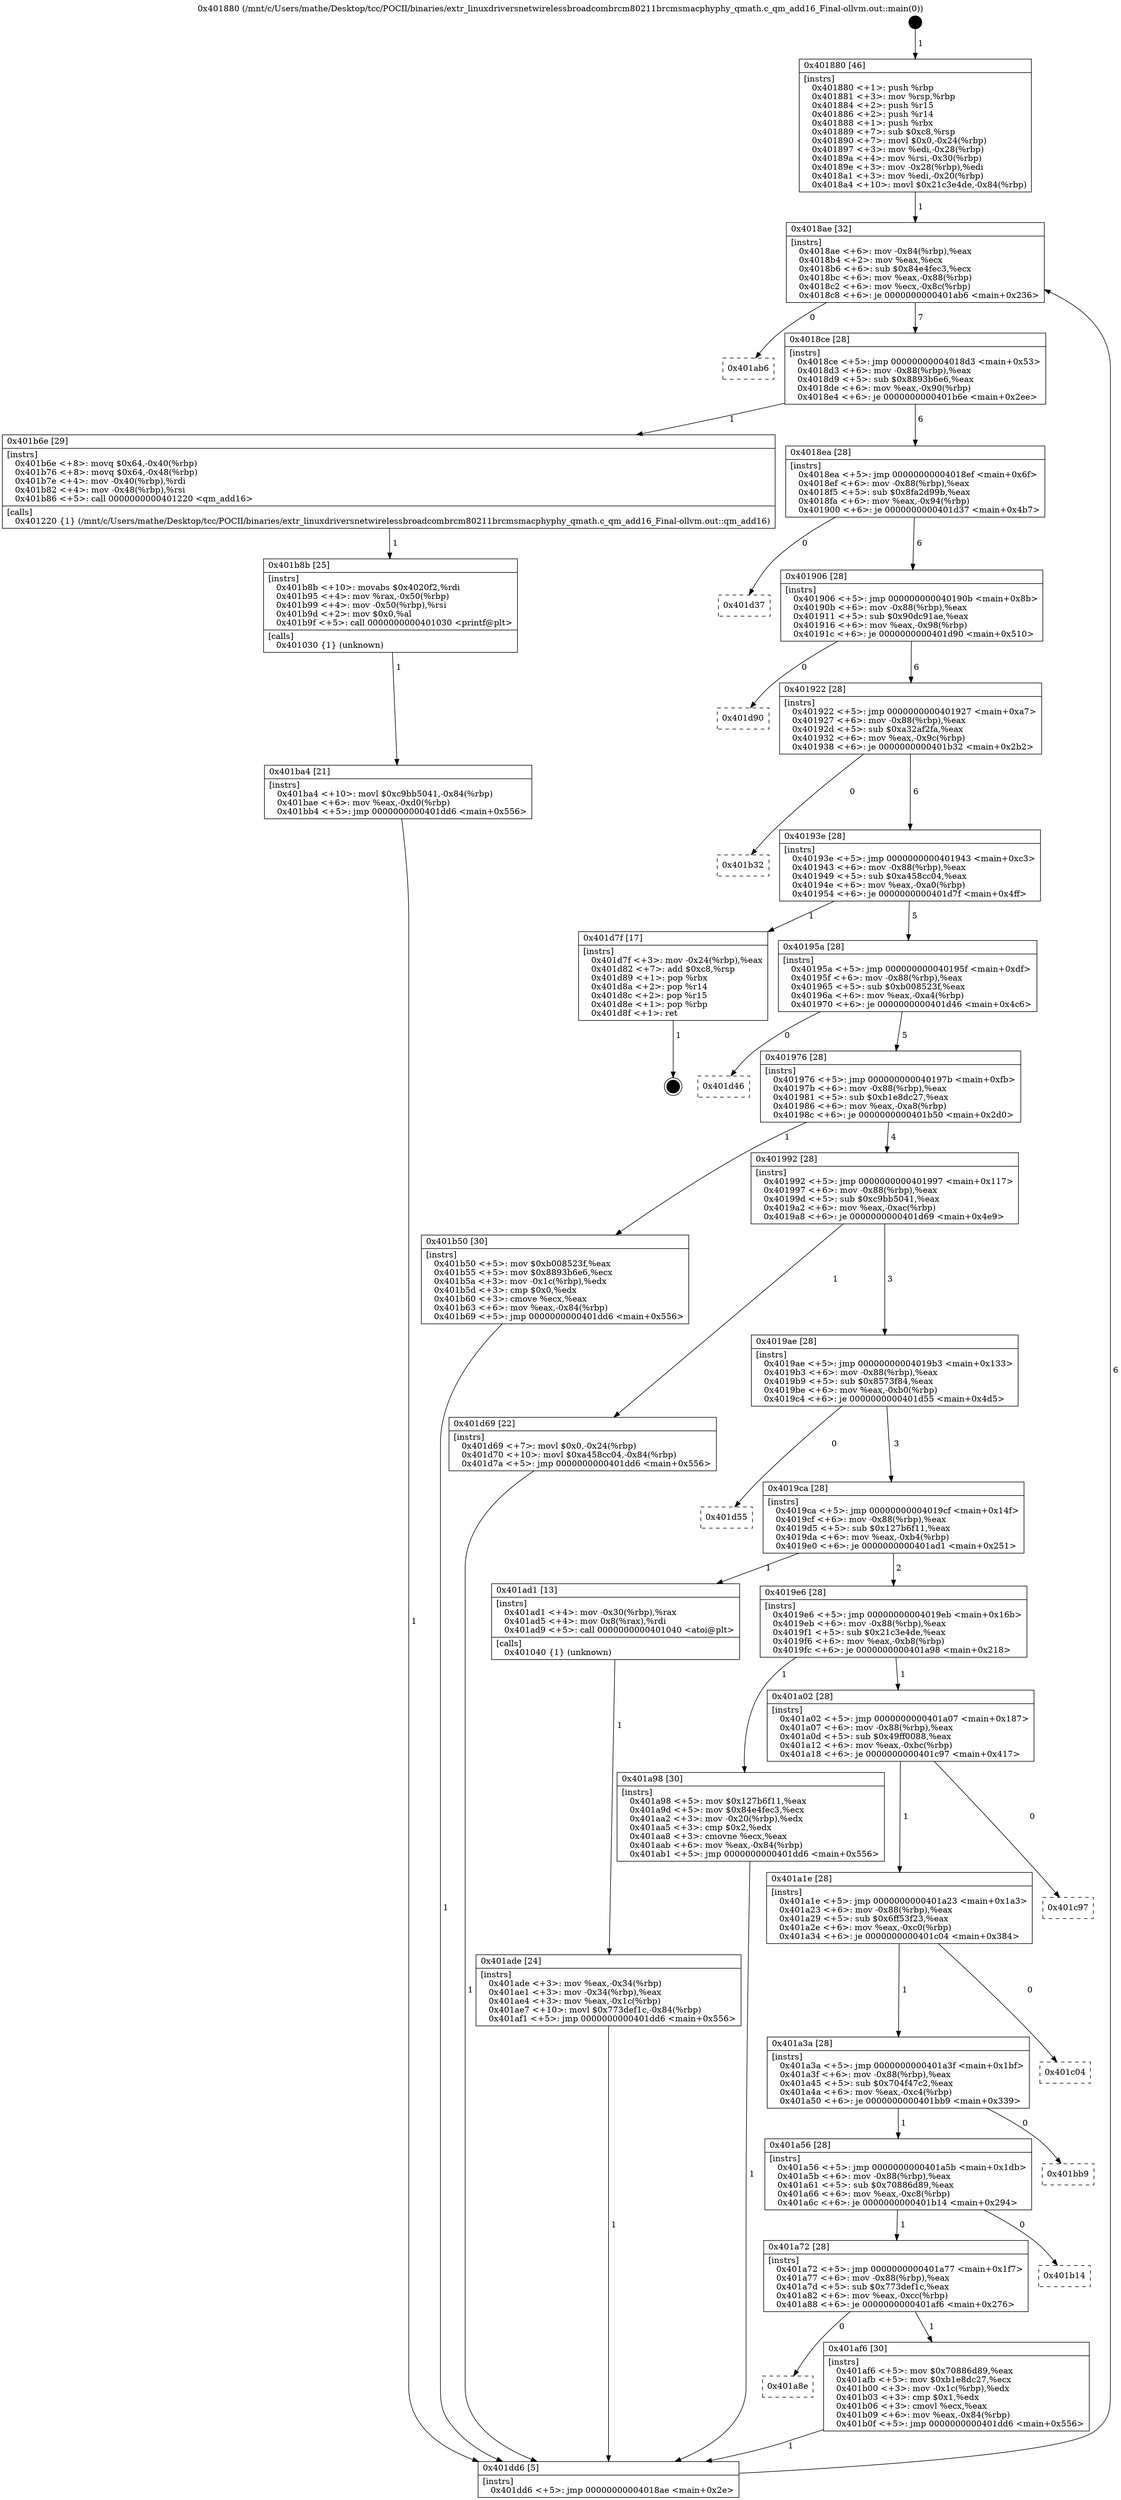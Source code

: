 digraph "0x401880" {
  label = "0x401880 (/mnt/c/Users/mathe/Desktop/tcc/POCII/binaries/extr_linuxdriversnetwirelessbroadcombrcm80211brcmsmacphyphy_qmath.c_qm_add16_Final-ollvm.out::main(0))"
  labelloc = "t"
  node[shape=record]

  Entry [label="",width=0.3,height=0.3,shape=circle,fillcolor=black,style=filled]
  "0x4018ae" [label="{
     0x4018ae [32]\l
     | [instrs]\l
     &nbsp;&nbsp;0x4018ae \<+6\>: mov -0x84(%rbp),%eax\l
     &nbsp;&nbsp;0x4018b4 \<+2\>: mov %eax,%ecx\l
     &nbsp;&nbsp;0x4018b6 \<+6\>: sub $0x84e4fec3,%ecx\l
     &nbsp;&nbsp;0x4018bc \<+6\>: mov %eax,-0x88(%rbp)\l
     &nbsp;&nbsp;0x4018c2 \<+6\>: mov %ecx,-0x8c(%rbp)\l
     &nbsp;&nbsp;0x4018c8 \<+6\>: je 0000000000401ab6 \<main+0x236\>\l
  }"]
  "0x401ab6" [label="{
     0x401ab6\l
  }", style=dashed]
  "0x4018ce" [label="{
     0x4018ce [28]\l
     | [instrs]\l
     &nbsp;&nbsp;0x4018ce \<+5\>: jmp 00000000004018d3 \<main+0x53\>\l
     &nbsp;&nbsp;0x4018d3 \<+6\>: mov -0x88(%rbp),%eax\l
     &nbsp;&nbsp;0x4018d9 \<+5\>: sub $0x8893b6e6,%eax\l
     &nbsp;&nbsp;0x4018de \<+6\>: mov %eax,-0x90(%rbp)\l
     &nbsp;&nbsp;0x4018e4 \<+6\>: je 0000000000401b6e \<main+0x2ee\>\l
  }"]
  Exit [label="",width=0.3,height=0.3,shape=circle,fillcolor=black,style=filled,peripheries=2]
  "0x401b6e" [label="{
     0x401b6e [29]\l
     | [instrs]\l
     &nbsp;&nbsp;0x401b6e \<+8\>: movq $0x64,-0x40(%rbp)\l
     &nbsp;&nbsp;0x401b76 \<+8\>: movq $0x64,-0x48(%rbp)\l
     &nbsp;&nbsp;0x401b7e \<+4\>: mov -0x40(%rbp),%rdi\l
     &nbsp;&nbsp;0x401b82 \<+4\>: mov -0x48(%rbp),%rsi\l
     &nbsp;&nbsp;0x401b86 \<+5\>: call 0000000000401220 \<qm_add16\>\l
     | [calls]\l
     &nbsp;&nbsp;0x401220 \{1\} (/mnt/c/Users/mathe/Desktop/tcc/POCII/binaries/extr_linuxdriversnetwirelessbroadcombrcm80211brcmsmacphyphy_qmath.c_qm_add16_Final-ollvm.out::qm_add16)\l
  }"]
  "0x4018ea" [label="{
     0x4018ea [28]\l
     | [instrs]\l
     &nbsp;&nbsp;0x4018ea \<+5\>: jmp 00000000004018ef \<main+0x6f\>\l
     &nbsp;&nbsp;0x4018ef \<+6\>: mov -0x88(%rbp),%eax\l
     &nbsp;&nbsp;0x4018f5 \<+5\>: sub $0x8fa2d99b,%eax\l
     &nbsp;&nbsp;0x4018fa \<+6\>: mov %eax,-0x94(%rbp)\l
     &nbsp;&nbsp;0x401900 \<+6\>: je 0000000000401d37 \<main+0x4b7\>\l
  }"]
  "0x401ba4" [label="{
     0x401ba4 [21]\l
     | [instrs]\l
     &nbsp;&nbsp;0x401ba4 \<+10\>: movl $0xc9bb5041,-0x84(%rbp)\l
     &nbsp;&nbsp;0x401bae \<+6\>: mov %eax,-0xd0(%rbp)\l
     &nbsp;&nbsp;0x401bb4 \<+5\>: jmp 0000000000401dd6 \<main+0x556\>\l
  }"]
  "0x401d37" [label="{
     0x401d37\l
  }", style=dashed]
  "0x401906" [label="{
     0x401906 [28]\l
     | [instrs]\l
     &nbsp;&nbsp;0x401906 \<+5\>: jmp 000000000040190b \<main+0x8b\>\l
     &nbsp;&nbsp;0x40190b \<+6\>: mov -0x88(%rbp),%eax\l
     &nbsp;&nbsp;0x401911 \<+5\>: sub $0x90dc91ae,%eax\l
     &nbsp;&nbsp;0x401916 \<+6\>: mov %eax,-0x98(%rbp)\l
     &nbsp;&nbsp;0x40191c \<+6\>: je 0000000000401d90 \<main+0x510\>\l
  }"]
  "0x401b8b" [label="{
     0x401b8b [25]\l
     | [instrs]\l
     &nbsp;&nbsp;0x401b8b \<+10\>: movabs $0x4020f2,%rdi\l
     &nbsp;&nbsp;0x401b95 \<+4\>: mov %rax,-0x50(%rbp)\l
     &nbsp;&nbsp;0x401b99 \<+4\>: mov -0x50(%rbp),%rsi\l
     &nbsp;&nbsp;0x401b9d \<+2\>: mov $0x0,%al\l
     &nbsp;&nbsp;0x401b9f \<+5\>: call 0000000000401030 \<printf@plt\>\l
     | [calls]\l
     &nbsp;&nbsp;0x401030 \{1\} (unknown)\l
  }"]
  "0x401d90" [label="{
     0x401d90\l
  }", style=dashed]
  "0x401922" [label="{
     0x401922 [28]\l
     | [instrs]\l
     &nbsp;&nbsp;0x401922 \<+5\>: jmp 0000000000401927 \<main+0xa7\>\l
     &nbsp;&nbsp;0x401927 \<+6\>: mov -0x88(%rbp),%eax\l
     &nbsp;&nbsp;0x40192d \<+5\>: sub $0xa32af2fa,%eax\l
     &nbsp;&nbsp;0x401932 \<+6\>: mov %eax,-0x9c(%rbp)\l
     &nbsp;&nbsp;0x401938 \<+6\>: je 0000000000401b32 \<main+0x2b2\>\l
  }"]
  "0x401a8e" [label="{
     0x401a8e\l
  }", style=dashed]
  "0x401b32" [label="{
     0x401b32\l
  }", style=dashed]
  "0x40193e" [label="{
     0x40193e [28]\l
     | [instrs]\l
     &nbsp;&nbsp;0x40193e \<+5\>: jmp 0000000000401943 \<main+0xc3\>\l
     &nbsp;&nbsp;0x401943 \<+6\>: mov -0x88(%rbp),%eax\l
     &nbsp;&nbsp;0x401949 \<+5\>: sub $0xa458cc04,%eax\l
     &nbsp;&nbsp;0x40194e \<+6\>: mov %eax,-0xa0(%rbp)\l
     &nbsp;&nbsp;0x401954 \<+6\>: je 0000000000401d7f \<main+0x4ff\>\l
  }"]
  "0x401af6" [label="{
     0x401af6 [30]\l
     | [instrs]\l
     &nbsp;&nbsp;0x401af6 \<+5\>: mov $0x70886d89,%eax\l
     &nbsp;&nbsp;0x401afb \<+5\>: mov $0xb1e8dc27,%ecx\l
     &nbsp;&nbsp;0x401b00 \<+3\>: mov -0x1c(%rbp),%edx\l
     &nbsp;&nbsp;0x401b03 \<+3\>: cmp $0x1,%edx\l
     &nbsp;&nbsp;0x401b06 \<+3\>: cmovl %ecx,%eax\l
     &nbsp;&nbsp;0x401b09 \<+6\>: mov %eax,-0x84(%rbp)\l
     &nbsp;&nbsp;0x401b0f \<+5\>: jmp 0000000000401dd6 \<main+0x556\>\l
  }"]
  "0x401d7f" [label="{
     0x401d7f [17]\l
     | [instrs]\l
     &nbsp;&nbsp;0x401d7f \<+3\>: mov -0x24(%rbp),%eax\l
     &nbsp;&nbsp;0x401d82 \<+7\>: add $0xc8,%rsp\l
     &nbsp;&nbsp;0x401d89 \<+1\>: pop %rbx\l
     &nbsp;&nbsp;0x401d8a \<+2\>: pop %r14\l
     &nbsp;&nbsp;0x401d8c \<+2\>: pop %r15\l
     &nbsp;&nbsp;0x401d8e \<+1\>: pop %rbp\l
     &nbsp;&nbsp;0x401d8f \<+1\>: ret\l
  }"]
  "0x40195a" [label="{
     0x40195a [28]\l
     | [instrs]\l
     &nbsp;&nbsp;0x40195a \<+5\>: jmp 000000000040195f \<main+0xdf\>\l
     &nbsp;&nbsp;0x40195f \<+6\>: mov -0x88(%rbp),%eax\l
     &nbsp;&nbsp;0x401965 \<+5\>: sub $0xb008523f,%eax\l
     &nbsp;&nbsp;0x40196a \<+6\>: mov %eax,-0xa4(%rbp)\l
     &nbsp;&nbsp;0x401970 \<+6\>: je 0000000000401d46 \<main+0x4c6\>\l
  }"]
  "0x401a72" [label="{
     0x401a72 [28]\l
     | [instrs]\l
     &nbsp;&nbsp;0x401a72 \<+5\>: jmp 0000000000401a77 \<main+0x1f7\>\l
     &nbsp;&nbsp;0x401a77 \<+6\>: mov -0x88(%rbp),%eax\l
     &nbsp;&nbsp;0x401a7d \<+5\>: sub $0x773def1c,%eax\l
     &nbsp;&nbsp;0x401a82 \<+6\>: mov %eax,-0xcc(%rbp)\l
     &nbsp;&nbsp;0x401a88 \<+6\>: je 0000000000401af6 \<main+0x276\>\l
  }"]
  "0x401d46" [label="{
     0x401d46\l
  }", style=dashed]
  "0x401976" [label="{
     0x401976 [28]\l
     | [instrs]\l
     &nbsp;&nbsp;0x401976 \<+5\>: jmp 000000000040197b \<main+0xfb\>\l
     &nbsp;&nbsp;0x40197b \<+6\>: mov -0x88(%rbp),%eax\l
     &nbsp;&nbsp;0x401981 \<+5\>: sub $0xb1e8dc27,%eax\l
     &nbsp;&nbsp;0x401986 \<+6\>: mov %eax,-0xa8(%rbp)\l
     &nbsp;&nbsp;0x40198c \<+6\>: je 0000000000401b50 \<main+0x2d0\>\l
  }"]
  "0x401b14" [label="{
     0x401b14\l
  }", style=dashed]
  "0x401b50" [label="{
     0x401b50 [30]\l
     | [instrs]\l
     &nbsp;&nbsp;0x401b50 \<+5\>: mov $0xb008523f,%eax\l
     &nbsp;&nbsp;0x401b55 \<+5\>: mov $0x8893b6e6,%ecx\l
     &nbsp;&nbsp;0x401b5a \<+3\>: mov -0x1c(%rbp),%edx\l
     &nbsp;&nbsp;0x401b5d \<+3\>: cmp $0x0,%edx\l
     &nbsp;&nbsp;0x401b60 \<+3\>: cmove %ecx,%eax\l
     &nbsp;&nbsp;0x401b63 \<+6\>: mov %eax,-0x84(%rbp)\l
     &nbsp;&nbsp;0x401b69 \<+5\>: jmp 0000000000401dd6 \<main+0x556\>\l
  }"]
  "0x401992" [label="{
     0x401992 [28]\l
     | [instrs]\l
     &nbsp;&nbsp;0x401992 \<+5\>: jmp 0000000000401997 \<main+0x117\>\l
     &nbsp;&nbsp;0x401997 \<+6\>: mov -0x88(%rbp),%eax\l
     &nbsp;&nbsp;0x40199d \<+5\>: sub $0xc9bb5041,%eax\l
     &nbsp;&nbsp;0x4019a2 \<+6\>: mov %eax,-0xac(%rbp)\l
     &nbsp;&nbsp;0x4019a8 \<+6\>: je 0000000000401d69 \<main+0x4e9\>\l
  }"]
  "0x401a56" [label="{
     0x401a56 [28]\l
     | [instrs]\l
     &nbsp;&nbsp;0x401a56 \<+5\>: jmp 0000000000401a5b \<main+0x1db\>\l
     &nbsp;&nbsp;0x401a5b \<+6\>: mov -0x88(%rbp),%eax\l
     &nbsp;&nbsp;0x401a61 \<+5\>: sub $0x70886d89,%eax\l
     &nbsp;&nbsp;0x401a66 \<+6\>: mov %eax,-0xc8(%rbp)\l
     &nbsp;&nbsp;0x401a6c \<+6\>: je 0000000000401b14 \<main+0x294\>\l
  }"]
  "0x401d69" [label="{
     0x401d69 [22]\l
     | [instrs]\l
     &nbsp;&nbsp;0x401d69 \<+7\>: movl $0x0,-0x24(%rbp)\l
     &nbsp;&nbsp;0x401d70 \<+10\>: movl $0xa458cc04,-0x84(%rbp)\l
     &nbsp;&nbsp;0x401d7a \<+5\>: jmp 0000000000401dd6 \<main+0x556\>\l
  }"]
  "0x4019ae" [label="{
     0x4019ae [28]\l
     | [instrs]\l
     &nbsp;&nbsp;0x4019ae \<+5\>: jmp 00000000004019b3 \<main+0x133\>\l
     &nbsp;&nbsp;0x4019b3 \<+6\>: mov -0x88(%rbp),%eax\l
     &nbsp;&nbsp;0x4019b9 \<+5\>: sub $0x8573f84,%eax\l
     &nbsp;&nbsp;0x4019be \<+6\>: mov %eax,-0xb0(%rbp)\l
     &nbsp;&nbsp;0x4019c4 \<+6\>: je 0000000000401d55 \<main+0x4d5\>\l
  }"]
  "0x401bb9" [label="{
     0x401bb9\l
  }", style=dashed]
  "0x401d55" [label="{
     0x401d55\l
  }", style=dashed]
  "0x4019ca" [label="{
     0x4019ca [28]\l
     | [instrs]\l
     &nbsp;&nbsp;0x4019ca \<+5\>: jmp 00000000004019cf \<main+0x14f\>\l
     &nbsp;&nbsp;0x4019cf \<+6\>: mov -0x88(%rbp),%eax\l
     &nbsp;&nbsp;0x4019d5 \<+5\>: sub $0x127b6f11,%eax\l
     &nbsp;&nbsp;0x4019da \<+6\>: mov %eax,-0xb4(%rbp)\l
     &nbsp;&nbsp;0x4019e0 \<+6\>: je 0000000000401ad1 \<main+0x251\>\l
  }"]
  "0x401a3a" [label="{
     0x401a3a [28]\l
     | [instrs]\l
     &nbsp;&nbsp;0x401a3a \<+5\>: jmp 0000000000401a3f \<main+0x1bf\>\l
     &nbsp;&nbsp;0x401a3f \<+6\>: mov -0x88(%rbp),%eax\l
     &nbsp;&nbsp;0x401a45 \<+5\>: sub $0x704f47c2,%eax\l
     &nbsp;&nbsp;0x401a4a \<+6\>: mov %eax,-0xc4(%rbp)\l
     &nbsp;&nbsp;0x401a50 \<+6\>: je 0000000000401bb9 \<main+0x339\>\l
  }"]
  "0x401ad1" [label="{
     0x401ad1 [13]\l
     | [instrs]\l
     &nbsp;&nbsp;0x401ad1 \<+4\>: mov -0x30(%rbp),%rax\l
     &nbsp;&nbsp;0x401ad5 \<+4\>: mov 0x8(%rax),%rdi\l
     &nbsp;&nbsp;0x401ad9 \<+5\>: call 0000000000401040 \<atoi@plt\>\l
     | [calls]\l
     &nbsp;&nbsp;0x401040 \{1\} (unknown)\l
  }"]
  "0x4019e6" [label="{
     0x4019e6 [28]\l
     | [instrs]\l
     &nbsp;&nbsp;0x4019e6 \<+5\>: jmp 00000000004019eb \<main+0x16b\>\l
     &nbsp;&nbsp;0x4019eb \<+6\>: mov -0x88(%rbp),%eax\l
     &nbsp;&nbsp;0x4019f1 \<+5\>: sub $0x21c3e4de,%eax\l
     &nbsp;&nbsp;0x4019f6 \<+6\>: mov %eax,-0xb8(%rbp)\l
     &nbsp;&nbsp;0x4019fc \<+6\>: je 0000000000401a98 \<main+0x218\>\l
  }"]
  "0x401c04" [label="{
     0x401c04\l
  }", style=dashed]
  "0x401a98" [label="{
     0x401a98 [30]\l
     | [instrs]\l
     &nbsp;&nbsp;0x401a98 \<+5\>: mov $0x127b6f11,%eax\l
     &nbsp;&nbsp;0x401a9d \<+5\>: mov $0x84e4fec3,%ecx\l
     &nbsp;&nbsp;0x401aa2 \<+3\>: mov -0x20(%rbp),%edx\l
     &nbsp;&nbsp;0x401aa5 \<+3\>: cmp $0x2,%edx\l
     &nbsp;&nbsp;0x401aa8 \<+3\>: cmovne %ecx,%eax\l
     &nbsp;&nbsp;0x401aab \<+6\>: mov %eax,-0x84(%rbp)\l
     &nbsp;&nbsp;0x401ab1 \<+5\>: jmp 0000000000401dd6 \<main+0x556\>\l
  }"]
  "0x401a02" [label="{
     0x401a02 [28]\l
     | [instrs]\l
     &nbsp;&nbsp;0x401a02 \<+5\>: jmp 0000000000401a07 \<main+0x187\>\l
     &nbsp;&nbsp;0x401a07 \<+6\>: mov -0x88(%rbp),%eax\l
     &nbsp;&nbsp;0x401a0d \<+5\>: sub $0x49ff0088,%eax\l
     &nbsp;&nbsp;0x401a12 \<+6\>: mov %eax,-0xbc(%rbp)\l
     &nbsp;&nbsp;0x401a18 \<+6\>: je 0000000000401c97 \<main+0x417\>\l
  }"]
  "0x401dd6" [label="{
     0x401dd6 [5]\l
     | [instrs]\l
     &nbsp;&nbsp;0x401dd6 \<+5\>: jmp 00000000004018ae \<main+0x2e\>\l
  }"]
  "0x401880" [label="{
     0x401880 [46]\l
     | [instrs]\l
     &nbsp;&nbsp;0x401880 \<+1\>: push %rbp\l
     &nbsp;&nbsp;0x401881 \<+3\>: mov %rsp,%rbp\l
     &nbsp;&nbsp;0x401884 \<+2\>: push %r15\l
     &nbsp;&nbsp;0x401886 \<+2\>: push %r14\l
     &nbsp;&nbsp;0x401888 \<+1\>: push %rbx\l
     &nbsp;&nbsp;0x401889 \<+7\>: sub $0xc8,%rsp\l
     &nbsp;&nbsp;0x401890 \<+7\>: movl $0x0,-0x24(%rbp)\l
     &nbsp;&nbsp;0x401897 \<+3\>: mov %edi,-0x28(%rbp)\l
     &nbsp;&nbsp;0x40189a \<+4\>: mov %rsi,-0x30(%rbp)\l
     &nbsp;&nbsp;0x40189e \<+3\>: mov -0x28(%rbp),%edi\l
     &nbsp;&nbsp;0x4018a1 \<+3\>: mov %edi,-0x20(%rbp)\l
     &nbsp;&nbsp;0x4018a4 \<+10\>: movl $0x21c3e4de,-0x84(%rbp)\l
  }"]
  "0x401ade" [label="{
     0x401ade [24]\l
     | [instrs]\l
     &nbsp;&nbsp;0x401ade \<+3\>: mov %eax,-0x34(%rbp)\l
     &nbsp;&nbsp;0x401ae1 \<+3\>: mov -0x34(%rbp),%eax\l
     &nbsp;&nbsp;0x401ae4 \<+3\>: mov %eax,-0x1c(%rbp)\l
     &nbsp;&nbsp;0x401ae7 \<+10\>: movl $0x773def1c,-0x84(%rbp)\l
     &nbsp;&nbsp;0x401af1 \<+5\>: jmp 0000000000401dd6 \<main+0x556\>\l
  }"]
  "0x401a1e" [label="{
     0x401a1e [28]\l
     | [instrs]\l
     &nbsp;&nbsp;0x401a1e \<+5\>: jmp 0000000000401a23 \<main+0x1a3\>\l
     &nbsp;&nbsp;0x401a23 \<+6\>: mov -0x88(%rbp),%eax\l
     &nbsp;&nbsp;0x401a29 \<+5\>: sub $0x6ff53f23,%eax\l
     &nbsp;&nbsp;0x401a2e \<+6\>: mov %eax,-0xc0(%rbp)\l
     &nbsp;&nbsp;0x401a34 \<+6\>: je 0000000000401c04 \<main+0x384\>\l
  }"]
  "0x401c97" [label="{
     0x401c97\l
  }", style=dashed]
  Entry -> "0x401880" [label=" 1"]
  "0x4018ae" -> "0x401ab6" [label=" 0"]
  "0x4018ae" -> "0x4018ce" [label=" 7"]
  "0x401d7f" -> Exit [label=" 1"]
  "0x4018ce" -> "0x401b6e" [label=" 1"]
  "0x4018ce" -> "0x4018ea" [label=" 6"]
  "0x401d69" -> "0x401dd6" [label=" 1"]
  "0x4018ea" -> "0x401d37" [label=" 0"]
  "0x4018ea" -> "0x401906" [label=" 6"]
  "0x401ba4" -> "0x401dd6" [label=" 1"]
  "0x401906" -> "0x401d90" [label=" 0"]
  "0x401906" -> "0x401922" [label=" 6"]
  "0x401b8b" -> "0x401ba4" [label=" 1"]
  "0x401922" -> "0x401b32" [label=" 0"]
  "0x401922" -> "0x40193e" [label=" 6"]
  "0x401b6e" -> "0x401b8b" [label=" 1"]
  "0x40193e" -> "0x401d7f" [label=" 1"]
  "0x40193e" -> "0x40195a" [label=" 5"]
  "0x401b50" -> "0x401dd6" [label=" 1"]
  "0x40195a" -> "0x401d46" [label=" 0"]
  "0x40195a" -> "0x401976" [label=" 5"]
  "0x401a72" -> "0x401a8e" [label=" 0"]
  "0x401976" -> "0x401b50" [label=" 1"]
  "0x401976" -> "0x401992" [label=" 4"]
  "0x401a72" -> "0x401af6" [label=" 1"]
  "0x401992" -> "0x401d69" [label=" 1"]
  "0x401992" -> "0x4019ae" [label=" 3"]
  "0x401a56" -> "0x401a72" [label=" 1"]
  "0x4019ae" -> "0x401d55" [label=" 0"]
  "0x4019ae" -> "0x4019ca" [label=" 3"]
  "0x401a56" -> "0x401b14" [label=" 0"]
  "0x4019ca" -> "0x401ad1" [label=" 1"]
  "0x4019ca" -> "0x4019e6" [label=" 2"]
  "0x401a3a" -> "0x401a56" [label=" 1"]
  "0x4019e6" -> "0x401a98" [label=" 1"]
  "0x4019e6" -> "0x401a02" [label=" 1"]
  "0x401a98" -> "0x401dd6" [label=" 1"]
  "0x401880" -> "0x4018ae" [label=" 1"]
  "0x401dd6" -> "0x4018ae" [label=" 6"]
  "0x401ad1" -> "0x401ade" [label=" 1"]
  "0x401ade" -> "0x401dd6" [label=" 1"]
  "0x401a3a" -> "0x401bb9" [label=" 0"]
  "0x401a02" -> "0x401c97" [label=" 0"]
  "0x401a02" -> "0x401a1e" [label=" 1"]
  "0x401af6" -> "0x401dd6" [label=" 1"]
  "0x401a1e" -> "0x401c04" [label=" 0"]
  "0x401a1e" -> "0x401a3a" [label=" 1"]
}
